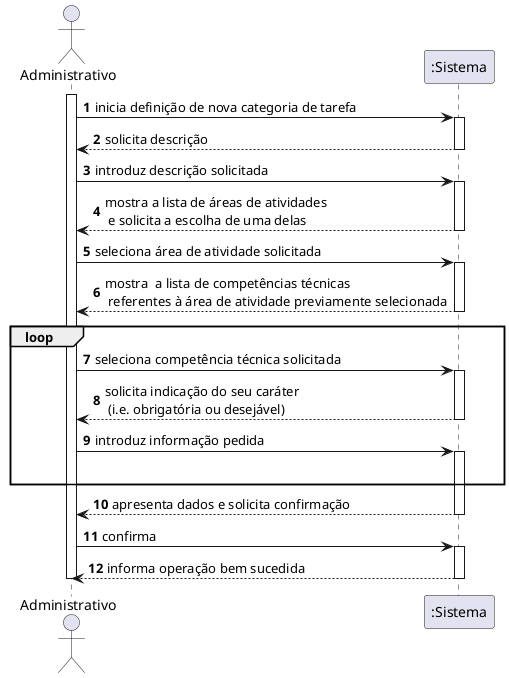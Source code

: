@startuml

autonumber

actor "Administrativo" as ADM

participant ":Sistema" as SIST

activate ADM

ADM -> SIST : inicia definição de nova categoria de tarefa
activate SIST
SIST --> ADM : solicita descrição
deactivate SIST

ADM -> SIST : introduz descrição solicitada
activate SIST
SIST --> ADM : mostra a lista de áreas de atividades \n e solicita a escolha de uma delas
deactivate SIST

ADM -> SIST : seleciona área de atividade solicitada
activate SIST
SIST --> ADM : mostra  a lista de competências técnicas \n referentes à área de atividade previamente selecionada
deactivate SIST

loop
ADM -> SIST : seleciona competência técnica solicitada
activate SIST
SIST --> ADM : solicita indicação do seu caráter \n (i.e. obrigatória ou desejável)
deactivate SIST

ADM -> SIST : introduz informação pedida
|||
activate SIST
end loop
SIST --> ADM : apresenta dados e solicita confirmação
deactivate SIST

ADM -> SIST : confirma
activate SIST
SIST --> ADM : informa operação bem sucedida
deactivate SIST

deactivate ADM

@enduml
